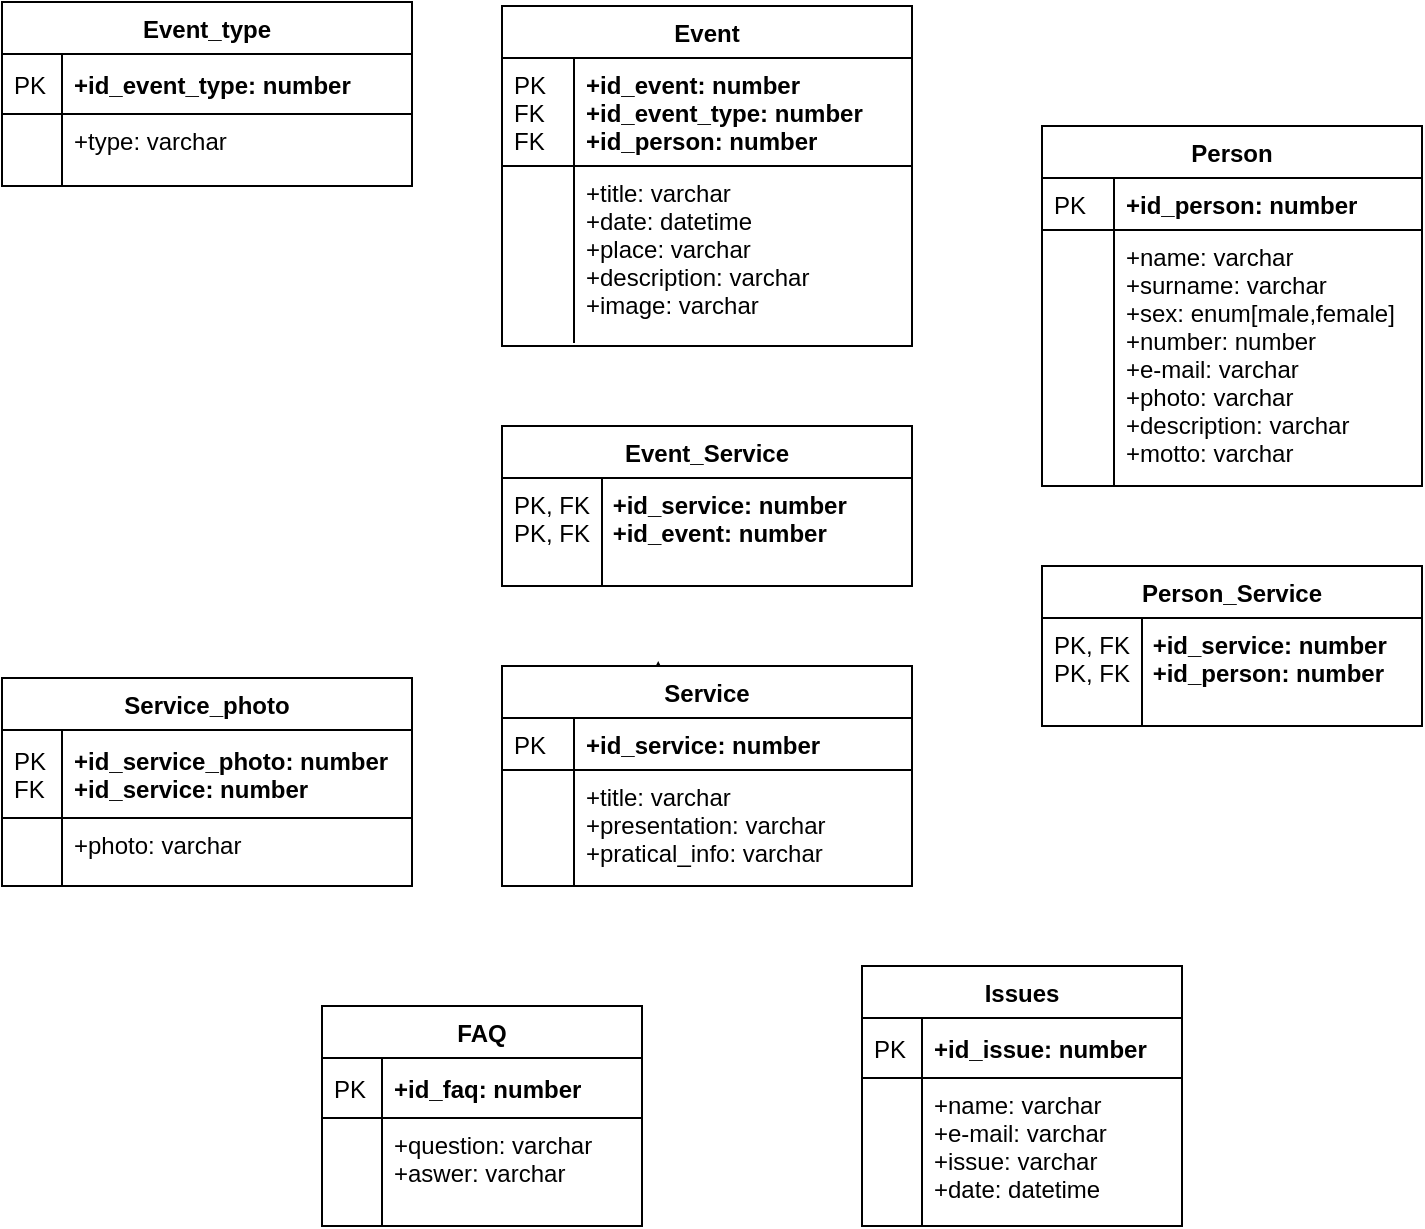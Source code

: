 <mxfile version="13.0.0" type="device"><diagram id="y5Os0-cDkHpNlxz5B-M9" name="Page-1"><mxGraphModel dx="2249" dy="713" grid="1" gridSize="10" guides="1" tooltips="1" connect="1" arrows="1" fold="1" page="1" pageScale="1" pageWidth="827" pageHeight="1169" math="0" shadow="0"><root><mxCell id="0"/><mxCell id="1" parent="0"/><mxCell id="ckEymfHX9Xp0ocYgkeVS-58" style="edgeStyle=orthogonalEdgeStyle;rounded=0;orthogonalLoop=1;jettySize=auto;html=1;exitX=0.5;exitY=0;exitDx=0;exitDy=0;entryX=0.381;entryY=-0.023;entryDx=0;entryDy=0;entryPerimeter=0;" parent="1" source="ckEymfHX9Xp0ocYgkeVS-28" target="ckEymfHX9Xp0ocYgkeVS-28" edge="1"><mxGeometry relative="1" as="geometry"/></mxCell><mxCell id="ckEymfHX9Xp0ocYgkeVS-38" value="Event" style="swimlane;fontStyle=1;childLayout=stackLayout;horizontal=1;startSize=26;horizontalStack=0;resizeParent=1;resizeLast=0;collapsible=1;marginBottom=0;rounded=0;shadow=0;strokeWidth=1;" parent="1" vertex="1"><mxGeometry x="-510" y="62" width="205" height="170" as="geometry"><mxRectangle x="90" y="120" width="160" height="26" as="alternateBounds"/></mxGeometry></mxCell><mxCell id="ckEymfHX9Xp0ocYgkeVS-39" value="+id_event: number&#10;+id_event_type: number&#10;+id_person: number" style="shape=partialRectangle;top=0;left=0;right=0;bottom=1;align=left;verticalAlign=top;fillColor=none;spacingLeft=40;spacingRight=4;overflow=hidden;rotatable=0;points=[[0,0.5],[1,0.5]];portConstraint=eastwest;dropTarget=0;rounded=0;shadow=0;strokeWidth=1;fontStyle=1" parent="ckEymfHX9Xp0ocYgkeVS-38" vertex="1"><mxGeometry y="26" width="205" height="54" as="geometry"/></mxCell><mxCell id="ckEymfHX9Xp0ocYgkeVS-40" value="PK&#10;FK&#10;FK" style="shape=partialRectangle;top=0;left=0;bottom=0;fillColor=none;align=left;verticalAlign=top;spacingLeft=4;spacingRight=4;overflow=hidden;rotatable=0;points=[];portConstraint=eastwest;part=1;" parent="ckEymfHX9Xp0ocYgkeVS-39" vertex="1" connectable="0"><mxGeometry width="36" height="54" as="geometry"/></mxCell><mxCell id="ckEymfHX9Xp0ocYgkeVS-41" value="+title: varchar&#10;+date: datetime&#10;+place: varchar&#10;+description: varchar&#10;+image: varchar" style="shape=partialRectangle;top=0;left=0;right=0;bottom=0;align=left;verticalAlign=top;fillColor=none;spacingLeft=40;spacingRight=4;overflow=hidden;rotatable=0;points=[[0,0.5],[1,0.5]];portConstraint=eastwest;dropTarget=0;rounded=0;shadow=0;strokeWidth=1;" parent="ckEymfHX9Xp0ocYgkeVS-38" vertex="1"><mxGeometry y="80" width="205" height="88" as="geometry"/></mxCell><mxCell id="ckEymfHX9Xp0ocYgkeVS-42" value="" style="shape=partialRectangle;top=0;left=0;bottom=0;fillColor=none;align=left;verticalAlign=top;spacingLeft=4;spacingRight=4;overflow=hidden;rotatable=0;points=[];portConstraint=eastwest;part=1;" parent="ckEymfHX9Xp0ocYgkeVS-41" vertex="1" connectable="0"><mxGeometry width="36" height="88.0" as="geometry"/></mxCell><mxCell id="ckEymfHX9Xp0ocYgkeVS-28" value="Service" style="swimlane;fontStyle=1;childLayout=stackLayout;horizontal=1;startSize=26;horizontalStack=0;resizeParent=1;resizeLast=0;collapsible=1;marginBottom=0;rounded=0;shadow=0;strokeWidth=1;" parent="1" vertex="1"><mxGeometry x="-510" y="392" width="205" height="110" as="geometry"><mxRectangle x="260" y="270" width="160" height="26" as="alternateBounds"/></mxGeometry></mxCell><mxCell id="ckEymfHX9Xp0ocYgkeVS-29" value="+id_service: number" style="shape=partialRectangle;top=0;left=0;right=0;bottom=1;align=left;verticalAlign=top;fillColor=none;spacingLeft=40;spacingRight=4;overflow=hidden;rotatable=0;points=[[0,0.5],[1,0.5]];portConstraint=eastwest;dropTarget=0;rounded=0;shadow=0;strokeWidth=1;fontStyle=1" parent="ckEymfHX9Xp0ocYgkeVS-28" vertex="1"><mxGeometry y="26" width="205" height="26" as="geometry"/></mxCell><mxCell id="ckEymfHX9Xp0ocYgkeVS-30" value="PK" style="shape=partialRectangle;top=0;left=0;bottom=0;fillColor=none;align=left;verticalAlign=top;spacingLeft=4;spacingRight=4;overflow=hidden;rotatable=0;points=[];portConstraint=eastwest;part=1;" parent="ckEymfHX9Xp0ocYgkeVS-29" vertex="1" connectable="0"><mxGeometry width="36" height="26" as="geometry"/></mxCell><mxCell id="ckEymfHX9Xp0ocYgkeVS-31" value="+title: varchar&#10;+presentation: varchar&#10;+pratical_info: varchar" style="shape=partialRectangle;top=0;left=0;right=0;bottom=0;align=left;verticalAlign=top;fillColor=none;spacingLeft=40;spacingRight=4;overflow=hidden;rotatable=0;points=[[0,0.5],[1,0.5]];portConstraint=eastwest;dropTarget=0;rounded=0;shadow=0;strokeWidth=1;" parent="ckEymfHX9Xp0ocYgkeVS-28" vertex="1"><mxGeometry y="52" width="205" height="58" as="geometry"/></mxCell><mxCell id="ckEymfHX9Xp0ocYgkeVS-32" value="" style="shape=partialRectangle;top=0;left=0;bottom=0;fillColor=none;align=left;verticalAlign=top;spacingLeft=4;spacingRight=4;overflow=hidden;rotatable=0;points=[];portConstraint=eastwest;part=1;" parent="ckEymfHX9Xp0ocYgkeVS-31" vertex="1" connectable="0"><mxGeometry width="36" height="58" as="geometry"/></mxCell><mxCell id="ckEymfHX9Xp0ocYgkeVS-76" value="Event_Service" style="swimlane;fontStyle=1;childLayout=stackLayout;horizontal=1;startSize=26;horizontalStack=0;resizeParent=1;resizeLast=0;collapsible=1;marginBottom=0;rounded=0;shadow=0;strokeWidth=1;" parent="1" vertex="1"><mxGeometry x="-510" y="272" width="205" height="80" as="geometry"><mxRectangle x="260" y="270" width="160" height="26" as="alternateBounds"/></mxGeometry></mxCell><mxCell id="ckEymfHX9Xp0ocYgkeVS-77" value="    +id_service: number&#10;    +id_event: number" style="shape=partialRectangle;top=0;left=0;right=0;bottom=1;align=left;verticalAlign=top;fillColor=none;spacingLeft=40;spacingRight=4;overflow=hidden;rotatable=0;points=[[0,0.5],[1,0.5]];portConstraint=eastwest;dropTarget=0;rounded=0;shadow=0;strokeWidth=1;fontStyle=1" parent="ckEymfHX9Xp0ocYgkeVS-76" vertex="1"><mxGeometry y="26" width="205" height="54" as="geometry"/></mxCell><mxCell id="ckEymfHX9Xp0ocYgkeVS-78" value="PK, FK&#10;PK, FK" style="shape=partialRectangle;top=0;left=0;bottom=0;fillColor=none;align=left;verticalAlign=top;spacingLeft=4;spacingRight=4;overflow=hidden;rotatable=0;points=[];portConstraint=eastwest;part=1;" parent="ckEymfHX9Xp0ocYgkeVS-77" vertex="1" connectable="0"><mxGeometry width="50" height="54" as="geometry"/></mxCell><mxCell id="ckEymfHX9Xp0ocYgkeVS-43" value="Event_type" style="swimlane;fontStyle=1;childLayout=stackLayout;horizontal=1;startSize=26;horizontalStack=0;resizeParent=1;resizeParentMax=0;resizeLast=0;collapsible=1;marginBottom=0;align=center;fontSize=12;" parent="1" vertex="1"><mxGeometry x="-760" y="60" width="205" height="92" as="geometry"/></mxCell><mxCell id="ckEymfHX9Xp0ocYgkeVS-44" value="+id_event_type: number" style="shape=partialRectangle;top=0;left=0;right=0;bottom=1;align=left;verticalAlign=middle;fillColor=none;spacingLeft=34;spacingRight=4;overflow=hidden;rotatable=0;points=[[0,0.5],[1,0.5]];portConstraint=eastwest;dropTarget=0;fontStyle=1;fontSize=12;" parent="ckEymfHX9Xp0ocYgkeVS-43" vertex="1"><mxGeometry y="26" width="205" height="30" as="geometry"/></mxCell><mxCell id="ckEymfHX9Xp0ocYgkeVS-45" value="PK" style="shape=partialRectangle;top=0;left=0;bottom=0;fillColor=none;align=left;verticalAlign=middle;spacingLeft=4;spacingRight=4;overflow=hidden;rotatable=0;points=[];portConstraint=eastwest;part=1;fontSize=12;" parent="ckEymfHX9Xp0ocYgkeVS-44" vertex="1" connectable="0"><mxGeometry width="30" height="30" as="geometry"/></mxCell><mxCell id="ckEymfHX9Xp0ocYgkeVS-46" value="+type: varchar" style="shape=partialRectangle;top=0;left=0;right=0;bottom=0;align=left;verticalAlign=top;fillColor=none;spacingLeft=34;spacingRight=4;overflow=hidden;rotatable=0;points=[[0,0.5],[1,0.5]];portConstraint=eastwest;dropTarget=0;fontSize=12;" parent="ckEymfHX9Xp0ocYgkeVS-43" vertex="1"><mxGeometry y="56" width="205" height="26" as="geometry"/></mxCell><mxCell id="ckEymfHX9Xp0ocYgkeVS-47" value="" style="shape=partialRectangle;top=0;left=0;bottom=0;fillColor=none;align=left;verticalAlign=top;spacingLeft=4;spacingRight=4;overflow=hidden;rotatable=0;points=[];portConstraint=eastwest;part=1;fontSize=12;" parent="ckEymfHX9Xp0ocYgkeVS-46" vertex="1" connectable="0"><mxGeometry width="30" height="26" as="geometry"/></mxCell><mxCell id="ckEymfHX9Xp0ocYgkeVS-48" value="" style="shape=partialRectangle;top=0;left=0;right=0;bottom=0;align=left;verticalAlign=top;fillColor=none;spacingLeft=34;spacingRight=4;overflow=hidden;rotatable=0;points=[[0,0.5],[1,0.5]];portConstraint=eastwest;dropTarget=0;fontSize=12;" parent="ckEymfHX9Xp0ocYgkeVS-43" vertex="1"><mxGeometry y="82" width="205" height="10" as="geometry"/></mxCell><mxCell id="ckEymfHX9Xp0ocYgkeVS-49" value="" style="shape=partialRectangle;top=0;left=0;bottom=0;fillColor=none;align=left;verticalAlign=top;spacingLeft=4;spacingRight=4;overflow=hidden;rotatable=0;points=[];portConstraint=eastwest;part=1;fontSize=12;" parent="ckEymfHX9Xp0ocYgkeVS-48" vertex="1" connectable="0"><mxGeometry width="30" height="10" as="geometry"/></mxCell><mxCell id="ckEymfHX9Xp0ocYgkeVS-85" value="Service_photo" style="swimlane;fontStyle=1;childLayout=stackLayout;horizontal=1;startSize=26;horizontalStack=0;resizeParent=1;resizeParentMax=0;resizeLast=0;collapsible=1;marginBottom=0;align=center;fontSize=12;" parent="1" vertex="1"><mxGeometry x="-760" y="398" width="205" height="104" as="geometry"/></mxCell><mxCell id="ckEymfHX9Xp0ocYgkeVS-86" value="+id_service_photo: number&#10;+id_service: number" style="shape=partialRectangle;top=0;left=0;right=0;bottom=1;align=left;verticalAlign=middle;fillColor=none;spacingLeft=34;spacingRight=4;overflow=hidden;rotatable=0;points=[[0,0.5],[1,0.5]];portConstraint=eastwest;dropTarget=0;fontStyle=1;fontSize=12;" parent="ckEymfHX9Xp0ocYgkeVS-85" vertex="1"><mxGeometry y="26" width="205" height="44" as="geometry"/></mxCell><mxCell id="ckEymfHX9Xp0ocYgkeVS-87" value="PK&#10;FK" style="shape=partialRectangle;top=0;left=0;bottom=0;fillColor=none;align=left;verticalAlign=middle;spacingLeft=4;spacingRight=4;overflow=hidden;rotatable=0;points=[];portConstraint=eastwest;part=1;fontSize=12;" parent="ckEymfHX9Xp0ocYgkeVS-86" vertex="1" connectable="0"><mxGeometry width="30" height="44" as="geometry"/></mxCell><mxCell id="ckEymfHX9Xp0ocYgkeVS-88" value="+photo: varchar" style="shape=partialRectangle;top=0;left=0;right=0;bottom=0;align=left;verticalAlign=top;fillColor=none;spacingLeft=34;spacingRight=4;overflow=hidden;rotatable=0;points=[[0,0.5],[1,0.5]];portConstraint=eastwest;dropTarget=0;fontSize=12;" parent="ckEymfHX9Xp0ocYgkeVS-85" vertex="1"><mxGeometry y="70" width="205" height="24" as="geometry"/></mxCell><mxCell id="ckEymfHX9Xp0ocYgkeVS-89" value="" style="shape=partialRectangle;top=0;left=0;bottom=0;fillColor=none;align=left;verticalAlign=top;spacingLeft=4;spacingRight=4;overflow=hidden;rotatable=0;points=[];portConstraint=eastwest;part=1;fontSize=12;" parent="ckEymfHX9Xp0ocYgkeVS-88" vertex="1" connectable="0"><mxGeometry width="30" height="24" as="geometry"/></mxCell><mxCell id="ckEymfHX9Xp0ocYgkeVS-90" value="" style="shape=partialRectangle;top=0;left=0;right=0;bottom=0;align=left;verticalAlign=top;fillColor=none;spacingLeft=34;spacingRight=4;overflow=hidden;rotatable=0;points=[[0,0.5],[1,0.5]];portConstraint=eastwest;dropTarget=0;fontSize=12;" parent="ckEymfHX9Xp0ocYgkeVS-85" vertex="1"><mxGeometry y="94" width="205" height="10" as="geometry"/></mxCell><mxCell id="ckEymfHX9Xp0ocYgkeVS-91" value="" style="shape=partialRectangle;top=0;left=0;bottom=0;fillColor=none;align=left;verticalAlign=top;spacingLeft=4;spacingRight=4;overflow=hidden;rotatable=0;points=[];portConstraint=eastwest;part=1;fontSize=12;" parent="ckEymfHX9Xp0ocYgkeVS-90" vertex="1" connectable="0"><mxGeometry width="30" height="10" as="geometry"/></mxCell><mxCell id="ckEymfHX9Xp0ocYgkeVS-82" value="Person_Service" style="swimlane;fontStyle=1;childLayout=stackLayout;horizontal=1;startSize=26;horizontalStack=0;resizeParent=1;resizeLast=0;collapsible=1;marginBottom=0;rounded=0;shadow=0;strokeWidth=1;" parent="1" vertex="1"><mxGeometry x="-240" y="342" width="190" height="80" as="geometry"><mxRectangle x="260" y="270" width="160" height="26" as="alternateBounds"/></mxGeometry></mxCell><mxCell id="ckEymfHX9Xp0ocYgkeVS-83" value="    +id_service: number&#10;    +id_person: number" style="shape=partialRectangle;top=0;left=0;right=0;bottom=1;align=left;verticalAlign=top;fillColor=none;spacingLeft=40;spacingRight=4;overflow=hidden;rotatable=0;points=[[0,0.5],[1,0.5]];portConstraint=eastwest;dropTarget=0;rounded=0;shadow=0;strokeWidth=1;fontStyle=1" parent="ckEymfHX9Xp0ocYgkeVS-82" vertex="1"><mxGeometry y="26" width="190" height="54" as="geometry"/></mxCell><mxCell id="ckEymfHX9Xp0ocYgkeVS-84" value="PK, FK&#10;PK, FK" style="shape=partialRectangle;top=0;left=0;bottom=0;fillColor=none;align=left;verticalAlign=top;spacingLeft=4;spacingRight=4;overflow=hidden;rotatable=0;points=[];portConstraint=eastwest;part=1;" parent="ckEymfHX9Xp0ocYgkeVS-83" vertex="1" connectable="0"><mxGeometry width="50" height="54" as="geometry"/></mxCell><mxCell id="ckEymfHX9Xp0ocYgkeVS-33" value="Person" style="swimlane;fontStyle=1;childLayout=stackLayout;horizontal=1;startSize=26;horizontalStack=0;resizeParent=1;resizeLast=0;collapsible=1;marginBottom=0;rounded=0;shadow=0;strokeWidth=1;" parent="1" vertex="1"><mxGeometry x="-240" y="122" width="190" height="180" as="geometry"><mxRectangle x="260" y="80" width="160" height="26" as="alternateBounds"/></mxGeometry></mxCell><mxCell id="ckEymfHX9Xp0ocYgkeVS-34" value="+id_person: number" style="shape=partialRectangle;top=0;left=0;right=0;bottom=1;align=left;verticalAlign=top;fillColor=none;spacingLeft=40;spacingRight=4;overflow=hidden;rotatable=0;points=[[0,0.5],[1,0.5]];portConstraint=eastwest;dropTarget=0;rounded=0;shadow=0;strokeWidth=1;fontStyle=1" parent="ckEymfHX9Xp0ocYgkeVS-33" vertex="1"><mxGeometry y="26" width="190" height="26" as="geometry"/></mxCell><mxCell id="ckEymfHX9Xp0ocYgkeVS-35" value="PK" style="shape=partialRectangle;top=0;left=0;bottom=0;fillColor=none;align=left;verticalAlign=top;spacingLeft=4;spacingRight=4;overflow=hidden;rotatable=0;points=[];portConstraint=eastwest;part=1;" parent="ckEymfHX9Xp0ocYgkeVS-34" vertex="1" connectable="0"><mxGeometry width="36" height="26" as="geometry"/></mxCell><mxCell id="ckEymfHX9Xp0ocYgkeVS-36" value="+name: varchar&#10;+surname: varchar&#10;+sex: enum[male,female]&#10;+number: number&#10;+e-mail: varchar&#10;+photo: varchar&#10;+description: varchar&#10;+motto: varchar" style="shape=partialRectangle;top=0;left=0;right=0;bottom=0;align=left;verticalAlign=top;fillColor=none;spacingLeft=40;spacingRight=4;overflow=hidden;rotatable=0;points=[[0,0.5],[1,0.5]];portConstraint=eastwest;dropTarget=0;rounded=0;shadow=0;strokeWidth=1;" parent="ckEymfHX9Xp0ocYgkeVS-33" vertex="1"><mxGeometry y="52" width="190" height="128" as="geometry"/></mxCell><mxCell id="ckEymfHX9Xp0ocYgkeVS-37" value="" style="shape=partialRectangle;top=0;left=0;bottom=0;fillColor=none;align=left;verticalAlign=top;spacingLeft=4;spacingRight=4;overflow=hidden;rotatable=0;points=[];portConstraint=eastwest;part=1;" parent="ckEymfHX9Xp0ocYgkeVS-36" vertex="1" connectable="0"><mxGeometry width="36" height="128" as="geometry"/></mxCell><mxCell id="ckEymfHX9Xp0ocYgkeVS-92" value="Issues" style="swimlane;fontStyle=1;childLayout=stackLayout;horizontal=1;startSize=26;horizontalStack=0;resizeParent=1;resizeParentMax=0;resizeLast=0;collapsible=1;marginBottom=0;align=center;fontSize=12;" parent="1" vertex="1"><mxGeometry x="-330" y="542" width="160" height="130" as="geometry"/></mxCell><mxCell id="ckEymfHX9Xp0ocYgkeVS-93" value="+id_issue: number" style="shape=partialRectangle;top=0;left=0;right=0;bottom=1;align=left;verticalAlign=middle;fillColor=none;spacingLeft=34;spacingRight=4;overflow=hidden;rotatable=0;points=[[0,0.5],[1,0.5]];portConstraint=eastwest;dropTarget=0;fontStyle=1;fontSize=12;" parent="ckEymfHX9Xp0ocYgkeVS-92" vertex="1"><mxGeometry y="26" width="160" height="30" as="geometry"/></mxCell><mxCell id="ckEymfHX9Xp0ocYgkeVS-94" value="PK" style="shape=partialRectangle;top=0;left=0;bottom=0;fillColor=none;align=left;verticalAlign=middle;spacingLeft=4;spacingRight=4;overflow=hidden;rotatable=0;points=[];portConstraint=eastwest;part=1;fontSize=12;" parent="ckEymfHX9Xp0ocYgkeVS-93" vertex="1" connectable="0"><mxGeometry width="30" height="30" as="geometry"/></mxCell><mxCell id="ckEymfHX9Xp0ocYgkeVS-95" value="+name: varchar&#10;+e-mail: varchar&#10;+issue: varchar&#10;+date: datetime" style="shape=partialRectangle;top=0;left=0;right=0;bottom=0;align=left;verticalAlign=top;fillColor=none;spacingLeft=34;spacingRight=4;overflow=hidden;rotatable=0;points=[[0,0.5],[1,0.5]];portConstraint=eastwest;dropTarget=0;fontSize=12;" parent="ckEymfHX9Xp0ocYgkeVS-92" vertex="1"><mxGeometry y="56" width="160" height="64" as="geometry"/></mxCell><mxCell id="ckEymfHX9Xp0ocYgkeVS-96" value="" style="shape=partialRectangle;top=0;left=0;bottom=0;fillColor=none;align=left;verticalAlign=top;spacingLeft=4;spacingRight=4;overflow=hidden;rotatable=0;points=[];portConstraint=eastwest;part=1;fontSize=12;" parent="ckEymfHX9Xp0ocYgkeVS-95" vertex="1" connectable="0"><mxGeometry width="30" height="64" as="geometry"/></mxCell><mxCell id="ckEymfHX9Xp0ocYgkeVS-97" value="" style="shape=partialRectangle;top=0;left=0;right=0;bottom=0;align=left;verticalAlign=top;fillColor=none;spacingLeft=34;spacingRight=4;overflow=hidden;rotatable=0;points=[[0,0.5],[1,0.5]];portConstraint=eastwest;dropTarget=0;fontSize=12;" parent="ckEymfHX9Xp0ocYgkeVS-92" vertex="1"><mxGeometry y="120" width="160" height="10" as="geometry"/></mxCell><mxCell id="ckEymfHX9Xp0ocYgkeVS-98" value="" style="shape=partialRectangle;top=0;left=0;bottom=0;fillColor=none;align=left;verticalAlign=top;spacingLeft=4;spacingRight=4;overflow=hidden;rotatable=0;points=[];portConstraint=eastwest;part=1;fontSize=12;" parent="ckEymfHX9Xp0ocYgkeVS-97" vertex="1" connectable="0"><mxGeometry width="30" height="10" as="geometry"/></mxCell><mxCell id="ckEymfHX9Xp0ocYgkeVS-51" value="FAQ" style="swimlane;fontStyle=1;childLayout=stackLayout;horizontal=1;startSize=26;horizontalStack=0;resizeParent=1;resizeParentMax=0;resizeLast=0;collapsible=1;marginBottom=0;align=center;fontSize=12;" parent="1" vertex="1"><mxGeometry x="-600" y="562" width="160" height="110" as="geometry"/></mxCell><mxCell id="ckEymfHX9Xp0ocYgkeVS-52" value="+id_faq: number" style="shape=partialRectangle;top=0;left=0;right=0;bottom=1;align=left;verticalAlign=middle;fillColor=none;spacingLeft=34;spacingRight=4;overflow=hidden;rotatable=0;points=[[0,0.5],[1,0.5]];portConstraint=eastwest;dropTarget=0;fontStyle=1;fontSize=12;" parent="ckEymfHX9Xp0ocYgkeVS-51" vertex="1"><mxGeometry y="26" width="160" height="30" as="geometry"/></mxCell><mxCell id="ckEymfHX9Xp0ocYgkeVS-53" value="PK" style="shape=partialRectangle;top=0;left=0;bottom=0;fillColor=none;align=left;verticalAlign=middle;spacingLeft=4;spacingRight=4;overflow=hidden;rotatable=0;points=[];portConstraint=eastwest;part=1;fontSize=12;" parent="ckEymfHX9Xp0ocYgkeVS-52" vertex="1" connectable="0"><mxGeometry width="30" height="30" as="geometry"/></mxCell><mxCell id="ckEymfHX9Xp0ocYgkeVS-54" value="+question: varchar&#10;+aswer: varchar" style="shape=partialRectangle;top=0;left=0;right=0;bottom=0;align=left;verticalAlign=top;fillColor=none;spacingLeft=34;spacingRight=4;overflow=hidden;rotatable=0;points=[[0,0.5],[1,0.5]];portConstraint=eastwest;dropTarget=0;fontSize=12;" parent="ckEymfHX9Xp0ocYgkeVS-51" vertex="1"><mxGeometry y="56" width="160" height="44" as="geometry"/></mxCell><mxCell id="ckEymfHX9Xp0ocYgkeVS-55" value="" style="shape=partialRectangle;top=0;left=0;bottom=0;fillColor=none;align=left;verticalAlign=top;spacingLeft=4;spacingRight=4;overflow=hidden;rotatable=0;points=[];portConstraint=eastwest;part=1;fontSize=12;" parent="ckEymfHX9Xp0ocYgkeVS-54" vertex="1" connectable="0"><mxGeometry width="30" height="44" as="geometry"/></mxCell><mxCell id="ckEymfHX9Xp0ocYgkeVS-56" value="" style="shape=partialRectangle;top=0;left=0;right=0;bottom=0;align=left;verticalAlign=top;fillColor=none;spacingLeft=34;spacingRight=4;overflow=hidden;rotatable=0;points=[[0,0.5],[1,0.5]];portConstraint=eastwest;dropTarget=0;fontSize=12;" parent="ckEymfHX9Xp0ocYgkeVS-51" vertex="1"><mxGeometry y="100" width="160" height="10" as="geometry"/></mxCell><mxCell id="ckEymfHX9Xp0ocYgkeVS-57" value="" style="shape=partialRectangle;top=0;left=0;bottom=0;fillColor=none;align=left;verticalAlign=top;spacingLeft=4;spacingRight=4;overflow=hidden;rotatable=0;points=[];portConstraint=eastwest;part=1;fontSize=12;" parent="ckEymfHX9Xp0ocYgkeVS-56" vertex="1" connectable="0"><mxGeometry width="30" height="10" as="geometry"/></mxCell></root></mxGraphModel></diagram></mxfile>